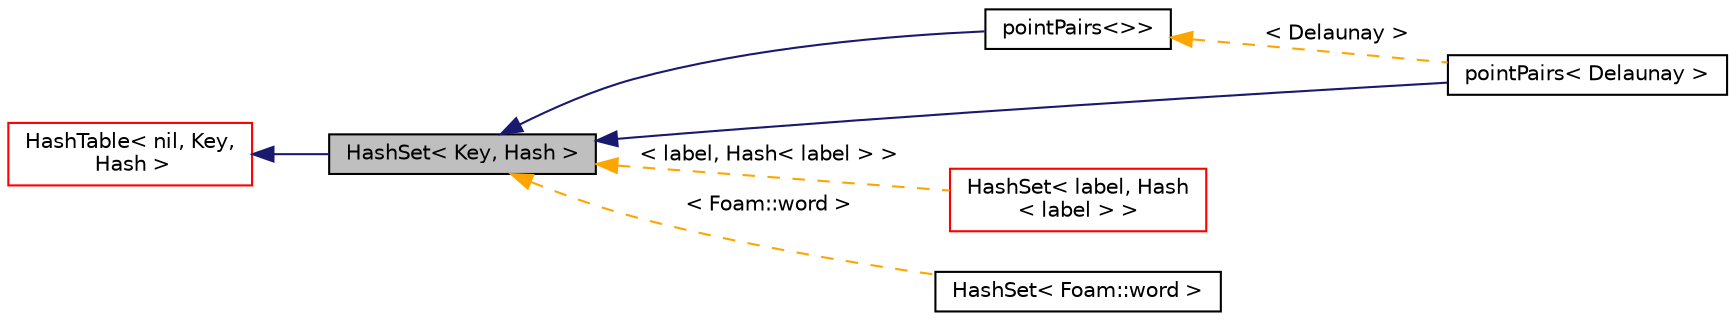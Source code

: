 digraph "HashSet&lt; Key, Hash &gt;"
{
  bgcolor="transparent";
  edge [fontname="Helvetica",fontsize="10",labelfontname="Helvetica",labelfontsize="10"];
  node [fontname="Helvetica",fontsize="10",shape=record];
  rankdir="LR";
  Node1 [label="HashSet\< Key, Hash \>",height=0.2,width=0.4,color="black", fillcolor="grey75", style="filled", fontcolor="black"];
  Node2 -> Node1 [dir="back",color="midnightblue",fontsize="10",style="solid",fontname="Helvetica"];
  Node2 [label="HashTable\< nil, Key,\l Hash \>",height=0.2,width=0.4,color="red",URL="$a00984.html"];
  Node1 -> Node3 [dir="back",color="midnightblue",fontsize="10",style="solid",fontname="Helvetica"];
  Node3 [label="pointPairs\<\>\>",height=0.2,width=0.4,color="black",URL="$a01891.html",tooltip="HashSet of unique edges. The edges are stored as a pair of pairs: "];
  Node3 -> Node4 [dir="back",color="orange",fontsize="10",style="dashed",label=" \< Delaunay \>" ,fontname="Helvetica"];
  Node4 [label="pointPairs\< Delaunay \>",height=0.2,width=0.4,color="black",URL="$a01891.html"];
  Node1 -> Node4 [dir="back",color="midnightblue",fontsize="10",style="solid",fontname="Helvetica"];
  Node1 -> Node5 [dir="back",color="orange",fontsize="10",style="dashed",label=" \< label, Hash\< label \> \>" ,fontname="Helvetica"];
  Node5 [label="HashSet\< label, Hash\l\< label \> \>",height=0.2,width=0.4,color="red",URL="$a00982.html"];
  Node1 -> Node6 [dir="back",color="orange",fontsize="10",style="dashed",label=" \< Foam::word \>" ,fontname="Helvetica"];
  Node6 [label="HashSet\< Foam::word \>",height=0.2,width=0.4,color="black",URL="$a00982.html"];
}

